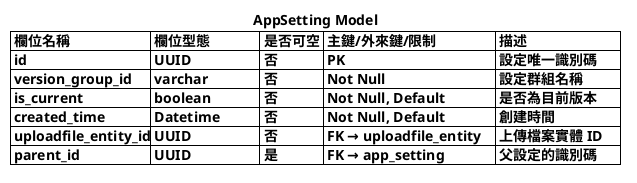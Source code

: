 @startuml
title
  AppSetting Model
  |= 欄位名稱             |= 欄位型態           |= 是否可空 | 主鍵/外來鍵/限制           |= 描述               |
  | id                  | UUID               | 否       | PK                        | 設定唯一識別碼      |
  | version_group_id    | varchar            | 否       | Not Null                  | 設定群組名稱        |
  | is_current          | boolean            | 否       | Not Null, Default         | 是否為目前版本      |
  | created_time        | Datetime           | 否       | Not Null, Default         | 創建時間            |
  | uploadfile_entity_id| UUID               | 否       | FK → uploadfile_entity    | 上傳檔案實體 ID     |
  | parent_id           | UUID               | 是       | FK → app_setting          | 父設定的識別碼      |
end title
@enduml
